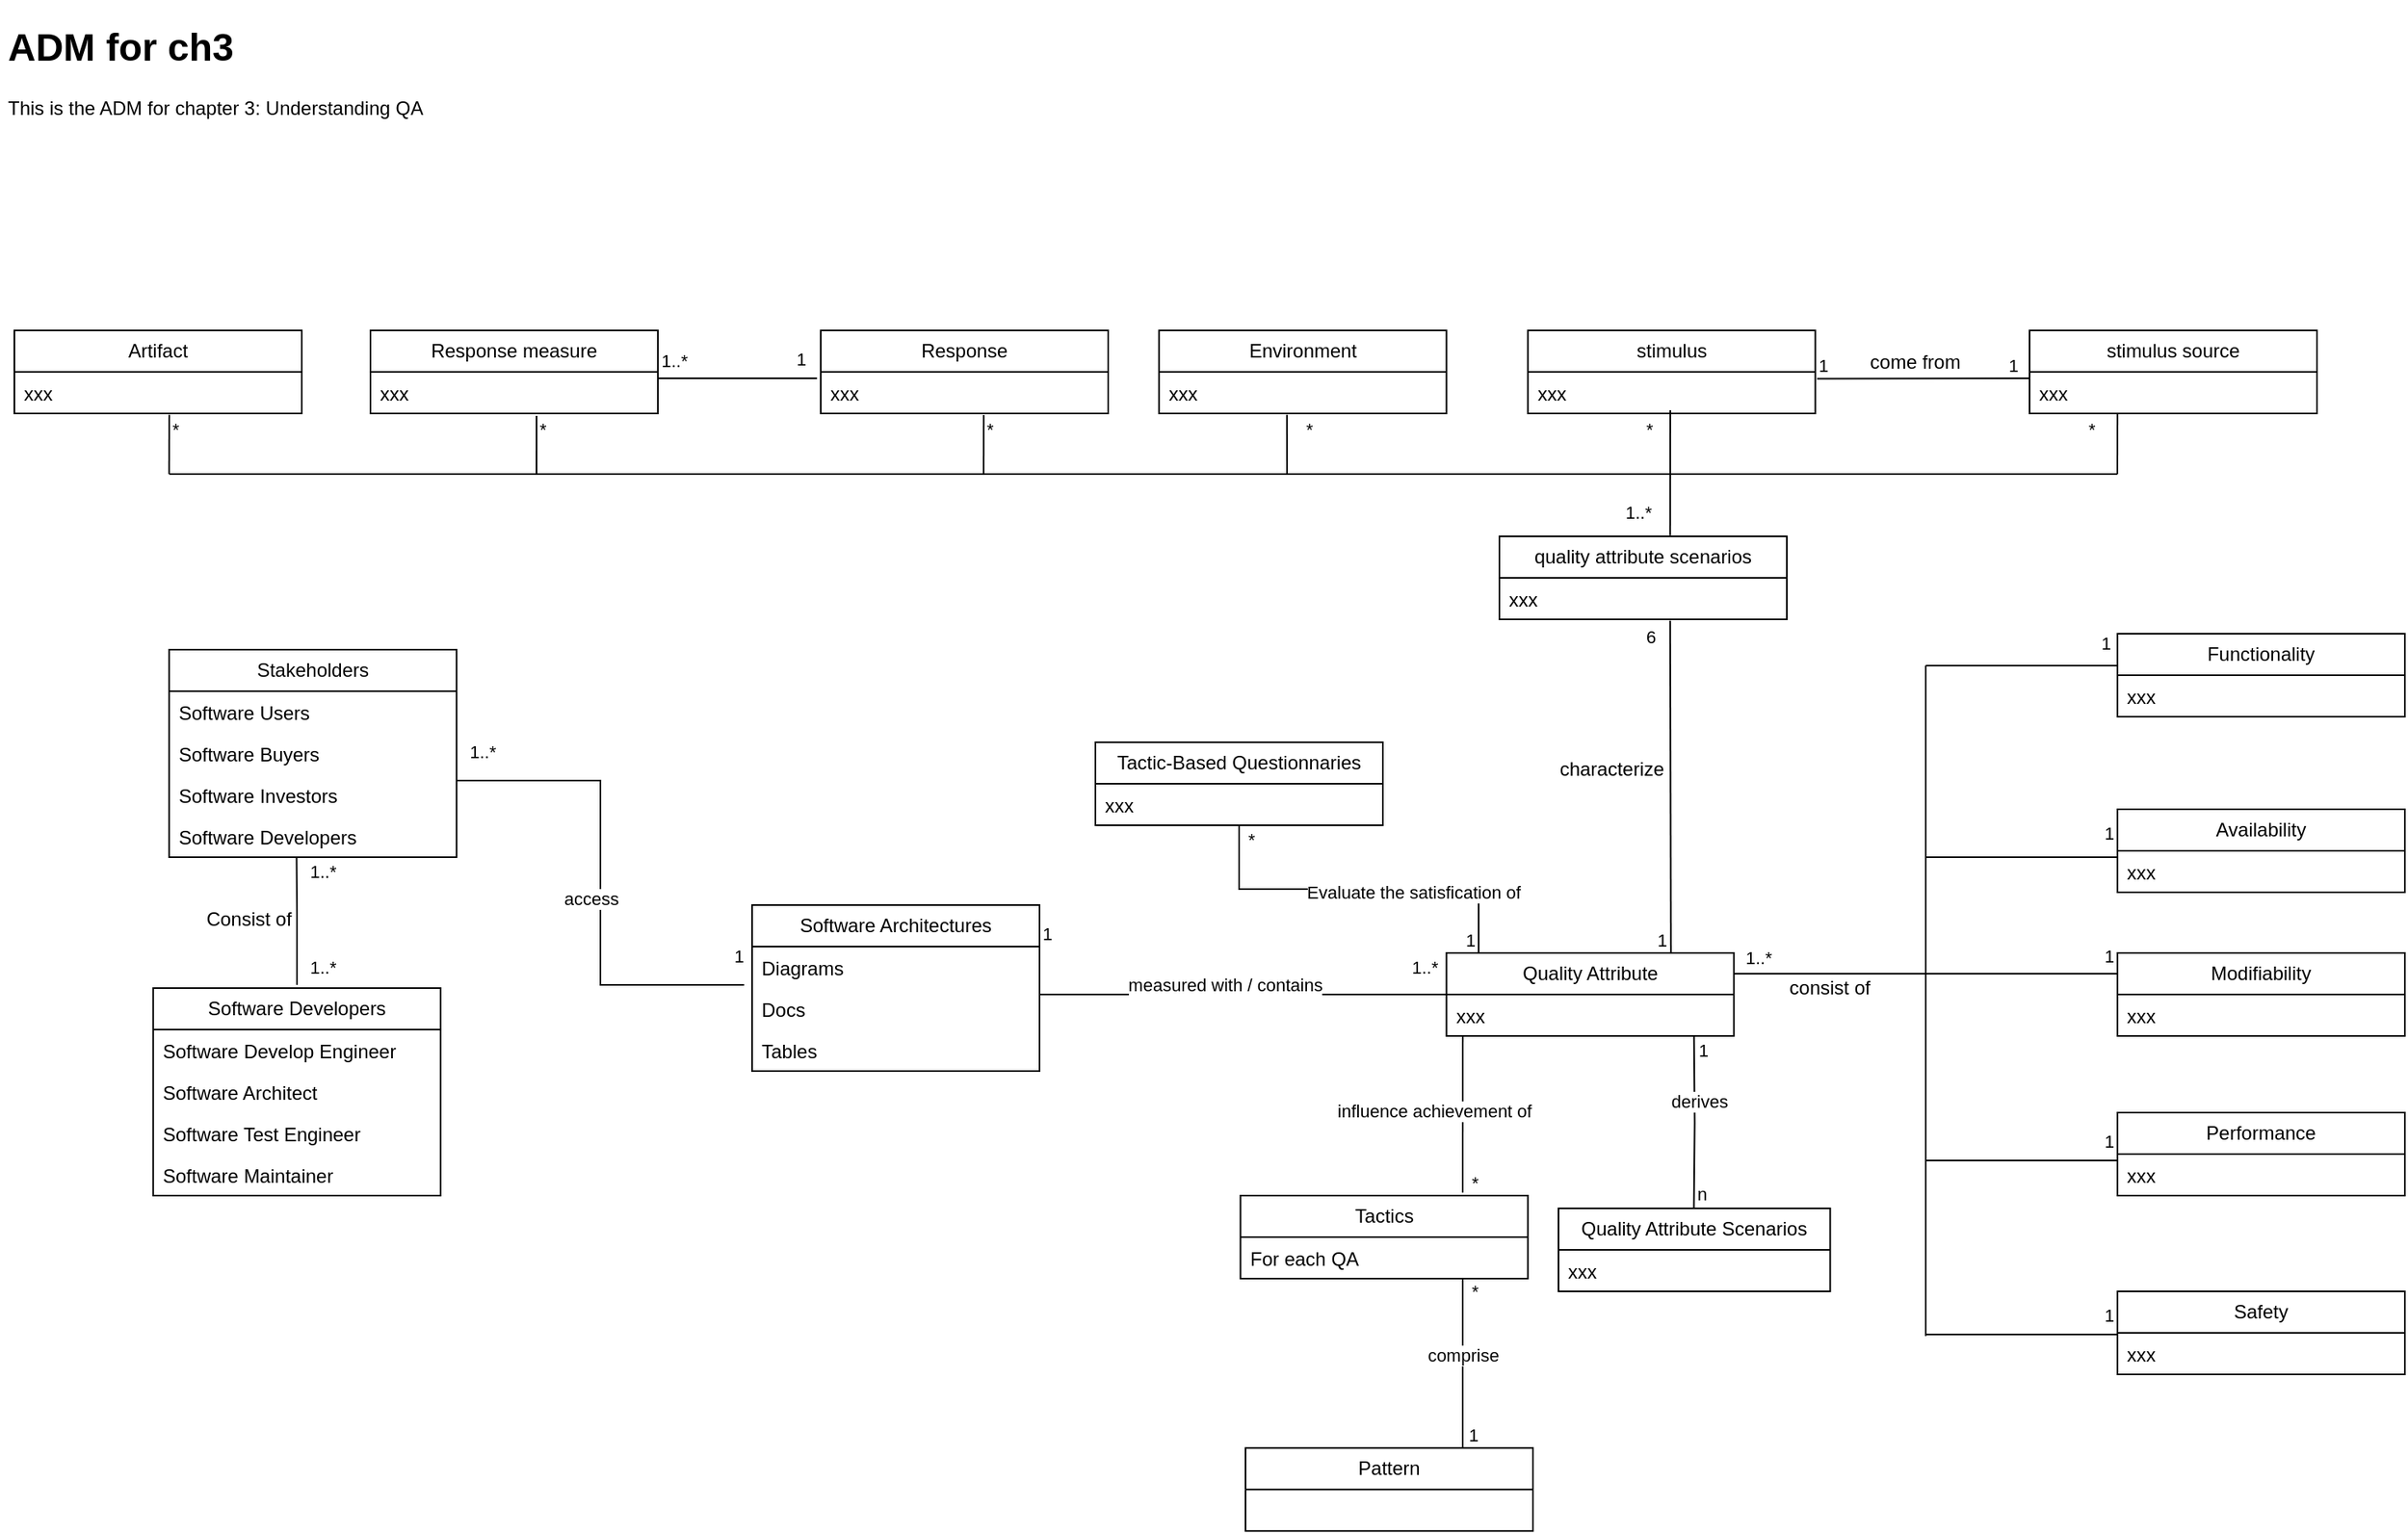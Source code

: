 <mxfile version="22.1.7" type="github">
  <diagram name="Page-1" id="c4acf3e9-155e-7222-9cf6-157b1a14988f">
    <mxGraphModel dx="2191" dy="1177" grid="0" gridSize="10" guides="1" tooltips="1" connect="1" arrows="1" fold="1" page="0" pageScale="1" pageWidth="850" pageHeight="1100" background="none" math="0" shadow="0">
      <root>
        <mxCell id="0" />
        <mxCell id="1" parent="0" />
        <mxCell id="OZuqmoxS4hGVeMsFbTug-1" value="&lt;h1&gt;ADM for ch3&lt;/h1&gt;&lt;p&gt;This is the ADM for chapter 3: Understanding QA&lt;/p&gt;" style="text;html=1;strokeColor=none;fillColor=none;spacing=5;spacingTop=-20;whiteSpace=wrap;overflow=hidden;rounded=0;" parent="1" vertex="1">
          <mxGeometry x="50" y="13" width="300" height="120" as="geometry" />
        </mxCell>
        <mxCell id="OZuqmoxS4hGVeMsFbTug-2" value="Software Architectures" style="swimlane;fontStyle=0;childLayout=stackLayout;horizontal=1;startSize=26;fillColor=none;horizontalStack=0;resizeParent=1;resizeParentMax=0;resizeLast=0;collapsible=1;marginBottom=0;whiteSpace=wrap;html=1;" parent="1" vertex="1">
          <mxGeometry x="521" y="570" width="180" height="104" as="geometry" />
        </mxCell>
        <mxCell id="OZuqmoxS4hGVeMsFbTug-3" value="Diagrams" style="text;strokeColor=none;fillColor=none;align=left;verticalAlign=top;spacingLeft=4;spacingRight=4;overflow=hidden;rotatable=0;points=[[0,0.5],[1,0.5]];portConstraint=eastwest;whiteSpace=wrap;html=1;" parent="OZuqmoxS4hGVeMsFbTug-2" vertex="1">
          <mxGeometry y="26" width="180" height="26" as="geometry" />
        </mxCell>
        <mxCell id="OZuqmoxS4hGVeMsFbTug-4" value="Docs" style="text;strokeColor=none;fillColor=none;align=left;verticalAlign=top;spacingLeft=4;spacingRight=4;overflow=hidden;rotatable=0;points=[[0,0.5],[1,0.5]];portConstraint=eastwest;whiteSpace=wrap;html=1;" parent="OZuqmoxS4hGVeMsFbTug-2" vertex="1">
          <mxGeometry y="52" width="180" height="26" as="geometry" />
        </mxCell>
        <mxCell id="OZuqmoxS4hGVeMsFbTug-5" value="Tables" style="text;strokeColor=none;fillColor=none;align=left;verticalAlign=top;spacingLeft=4;spacingRight=4;overflow=hidden;rotatable=0;points=[[0,0.5],[1,0.5]];portConstraint=eastwest;whiteSpace=wrap;html=1;" parent="OZuqmoxS4hGVeMsFbTug-2" vertex="1">
          <mxGeometry y="78" width="180" height="26" as="geometry" />
        </mxCell>
        <mxCell id="OZuqmoxS4hGVeMsFbTug-6" value="Stakeholders" style="swimlane;fontStyle=0;childLayout=stackLayout;horizontal=1;startSize=26;fillColor=none;horizontalStack=0;resizeParent=1;resizeParentMax=0;resizeLast=0;collapsible=1;marginBottom=0;whiteSpace=wrap;html=1;" parent="1" vertex="1">
          <mxGeometry x="155.91" y="410" width="180" height="130" as="geometry" />
        </mxCell>
        <mxCell id="OZuqmoxS4hGVeMsFbTug-8" value="Software Users" style="text;strokeColor=none;fillColor=none;align=left;verticalAlign=top;spacingLeft=4;spacingRight=4;overflow=hidden;rotatable=0;points=[[0,0.5],[1,0.5]];portConstraint=eastwest;whiteSpace=wrap;html=1;" parent="OZuqmoxS4hGVeMsFbTug-6" vertex="1">
          <mxGeometry y="26" width="180" height="26" as="geometry" />
        </mxCell>
        <mxCell id="OZuqmoxS4hGVeMsFbTug-9" value="Software Buyers" style="text;strokeColor=none;fillColor=none;align=left;verticalAlign=top;spacingLeft=4;spacingRight=4;overflow=hidden;rotatable=0;points=[[0,0.5],[1,0.5]];portConstraint=eastwest;whiteSpace=wrap;html=1;" parent="OZuqmoxS4hGVeMsFbTug-6" vertex="1">
          <mxGeometry y="52" width="180" height="26" as="geometry" />
        </mxCell>
        <mxCell id="OZuqmoxS4hGVeMsFbTug-22" value="Software Investors" style="text;strokeColor=none;fillColor=none;align=left;verticalAlign=top;spacingLeft=4;spacingRight=4;overflow=hidden;rotatable=0;points=[[0,0.5],[1,0.5]];portConstraint=eastwest;whiteSpace=wrap;html=1;" parent="OZuqmoxS4hGVeMsFbTug-6" vertex="1">
          <mxGeometry y="78" width="180" height="26" as="geometry" />
        </mxCell>
        <mxCell id="OZuqmoxS4hGVeMsFbTug-24" value="Software Developers" style="text;strokeColor=none;fillColor=none;align=left;verticalAlign=top;spacingLeft=4;spacingRight=4;overflow=hidden;rotatable=0;points=[[0,0.5],[1,0.5]];portConstraint=eastwest;whiteSpace=wrap;html=1;" parent="OZuqmoxS4hGVeMsFbTug-6" vertex="1">
          <mxGeometry y="104" width="180" height="26" as="geometry" />
        </mxCell>
        <mxCell id="OZuqmoxS4hGVeMsFbTug-10" value="Software Developers" style="swimlane;fontStyle=0;childLayout=stackLayout;horizontal=1;startSize=26;fillColor=none;horizontalStack=0;resizeParent=1;resizeParentMax=0;resizeLast=0;collapsible=1;marginBottom=0;whiteSpace=wrap;html=1;" parent="1" vertex="1">
          <mxGeometry x="145.91" y="622" width="180" height="130" as="geometry" />
        </mxCell>
        <mxCell id="OZuqmoxS4hGVeMsFbTug-11" value="Software Develop Engineer" style="text;strokeColor=none;fillColor=none;align=left;verticalAlign=top;spacingLeft=4;spacingRight=4;overflow=hidden;rotatable=0;points=[[0,0.5],[1,0.5]];portConstraint=eastwest;whiteSpace=wrap;html=1;" parent="OZuqmoxS4hGVeMsFbTug-10" vertex="1">
          <mxGeometry y="26" width="180" height="26" as="geometry" />
        </mxCell>
        <mxCell id="OZuqmoxS4hGVeMsFbTug-12" value="Software Architect" style="text;strokeColor=none;fillColor=none;align=left;verticalAlign=top;spacingLeft=4;spacingRight=4;overflow=hidden;rotatable=0;points=[[0,0.5],[1,0.5]];portConstraint=eastwest;whiteSpace=wrap;html=1;" parent="OZuqmoxS4hGVeMsFbTug-10" vertex="1">
          <mxGeometry y="52" width="180" height="26" as="geometry" />
        </mxCell>
        <mxCell id="OZuqmoxS4hGVeMsFbTug-13" value="Software Test Engineer" style="text;strokeColor=none;fillColor=none;align=left;verticalAlign=top;spacingLeft=4;spacingRight=4;overflow=hidden;rotatable=0;points=[[0,0.5],[1,0.5]];portConstraint=eastwest;whiteSpace=wrap;html=1;" parent="OZuqmoxS4hGVeMsFbTug-10" vertex="1">
          <mxGeometry y="78" width="180" height="26" as="geometry" />
        </mxCell>
        <mxCell id="OZuqmoxS4hGVeMsFbTug-23" value="Software Maintainer" style="text;strokeColor=none;fillColor=none;align=left;verticalAlign=top;spacingLeft=4;spacingRight=4;overflow=hidden;rotatable=0;points=[[0,0.5],[1,0.5]];portConstraint=eastwest;whiteSpace=wrap;html=1;" parent="OZuqmoxS4hGVeMsFbTug-10" vertex="1">
          <mxGeometry y="104" width="180" height="26" as="geometry" />
        </mxCell>
        <mxCell id="OZuqmoxS4hGVeMsFbTug-30" value="" style="endArrow=none;html=1;edgeStyle=elbowEdgeStyle;rounded=0;exitX=1;exitY=0.5;exitDx=0;exitDy=0;" parent="1" edge="1">
          <mxGeometry relative="1" as="geometry">
            <mxPoint x="336.0" y="492" as="sourcePoint" />
            <mxPoint x="516" y="620" as="targetPoint" />
          </mxGeometry>
        </mxCell>
        <mxCell id="OZuqmoxS4hGVeMsFbTug-32" value="1" style="edgeLabel;resizable=0;html=1;align=right;verticalAlign=bottom;" parent="OZuqmoxS4hGVeMsFbTug-30" connectable="0" vertex="1">
          <mxGeometry x="1" relative="1" as="geometry">
            <mxPoint y="-10" as="offset" />
          </mxGeometry>
        </mxCell>
        <mxCell id="OZuqmoxS4hGVeMsFbTug-33" value="access" style="edgeLabel;html=1;align=center;verticalAlign=middle;resizable=0;points=[];" parent="OZuqmoxS4hGVeMsFbTug-30" vertex="1" connectable="0">
          <mxGeometry x="0.063" relative="1" as="geometry">
            <mxPoint x="-6" as="offset" />
          </mxGeometry>
        </mxCell>
        <mxCell id="OZuqmoxS4hGVeMsFbTug-35" value="Quality Attribute" style="swimlane;fontStyle=0;childLayout=stackLayout;horizontal=1;startSize=26;fillColor=none;horizontalStack=0;resizeParent=1;resizeParentMax=0;resizeLast=0;collapsible=1;marginBottom=0;whiteSpace=wrap;html=1;" parent="1" vertex="1">
          <mxGeometry x="955.83" y="600" width="180" height="52" as="geometry" />
        </mxCell>
        <mxCell id="OZuqmoxS4hGVeMsFbTug-38" value="xxx" style="text;strokeColor=none;fillColor=none;align=left;verticalAlign=top;spacingLeft=4;spacingRight=4;overflow=hidden;rotatable=0;points=[[0,0.5],[1,0.5]];portConstraint=eastwest;whiteSpace=wrap;html=1;" parent="OZuqmoxS4hGVeMsFbTug-35" vertex="1">
          <mxGeometry y="26" width="180" height="26" as="geometry" />
        </mxCell>
        <mxCell id="OZuqmoxS4hGVeMsFbTug-39" value="Functionality" style="swimlane;fontStyle=0;childLayout=stackLayout;horizontal=1;startSize=26;fillColor=none;horizontalStack=0;resizeParent=1;resizeParentMax=0;resizeLast=0;collapsible=1;marginBottom=0;whiteSpace=wrap;html=1;" parent="1" vertex="1">
          <mxGeometry x="1376.06" y="400" width="180" height="52" as="geometry" />
        </mxCell>
        <mxCell id="OZuqmoxS4hGVeMsFbTug-42" value="xxx" style="text;strokeColor=none;fillColor=none;align=left;verticalAlign=top;spacingLeft=4;spacingRight=4;overflow=hidden;rotatable=0;points=[[0,0.5],[1,0.5]];portConstraint=eastwest;whiteSpace=wrap;html=1;" parent="OZuqmoxS4hGVeMsFbTug-39" vertex="1">
          <mxGeometry y="26" width="180" height="26" as="geometry" />
        </mxCell>
        <mxCell id="OZuqmoxS4hGVeMsFbTug-43" value="" style="endArrow=none;html=1;edgeStyle=orthogonalEdgeStyle;rounded=0;exitX=1;exitY=0.25;exitDx=0;exitDy=0;entryX=0;entryY=0.5;entryDx=0;entryDy=0;" parent="1" source="OZuqmoxS4hGVeMsFbTug-2" target="OZuqmoxS4hGVeMsFbTug-35" edge="1">
          <mxGeometry relative="1" as="geometry">
            <mxPoint x="855.83" y="850" as="sourcePoint" />
            <mxPoint x="1015.83" y="850" as="targetPoint" />
            <Array as="points">
              <mxPoint x="701" y="626" />
            </Array>
          </mxGeometry>
        </mxCell>
        <mxCell id="OZuqmoxS4hGVeMsFbTug-44" value="1" style="edgeLabel;resizable=0;html=1;align=left;verticalAlign=bottom;" parent="OZuqmoxS4hGVeMsFbTug-43" connectable="0" vertex="1">
          <mxGeometry x="-1" relative="1" as="geometry" />
        </mxCell>
        <mxCell id="OZuqmoxS4hGVeMsFbTug-46" value="measured with / contains" style="edgeLabel;html=1;align=center;verticalAlign=middle;resizable=0;points=[];" parent="OZuqmoxS4hGVeMsFbTug-43" vertex="1" connectable="0">
          <mxGeometry x="-0.035" y="-2" relative="1" as="geometry">
            <mxPoint x="8" y="-8" as="offset" />
          </mxGeometry>
        </mxCell>
        <mxCell id="OZuqmoxS4hGVeMsFbTug-51" value="Tactic-Based Questionnaries" style="swimlane;fontStyle=0;childLayout=stackLayout;horizontal=1;startSize=26;fillColor=none;horizontalStack=0;resizeParent=1;resizeParentMax=0;resizeLast=0;collapsible=1;marginBottom=0;whiteSpace=wrap;html=1;" parent="1" vertex="1">
          <mxGeometry x="736.0" y="468" width="180" height="52" as="geometry" />
        </mxCell>
        <mxCell id="OZuqmoxS4hGVeMsFbTug-52" value="xxx" style="text;strokeColor=none;fillColor=none;align=left;verticalAlign=top;spacingLeft=4;spacingRight=4;overflow=hidden;rotatable=0;points=[[0,0.5],[1,0.5]];portConstraint=eastwest;whiteSpace=wrap;html=1;" parent="OZuqmoxS4hGVeMsFbTug-51" vertex="1">
          <mxGeometry y="26" width="180" height="26" as="geometry" />
        </mxCell>
        <mxCell id="OZuqmoxS4hGVeMsFbTug-60" value="Quality Attribute Scenarios" style="swimlane;fontStyle=0;childLayout=stackLayout;horizontal=1;startSize=26;fillColor=none;horizontalStack=0;resizeParent=1;resizeParentMax=0;resizeLast=0;collapsible=1;marginBottom=0;whiteSpace=wrap;html=1;" parent="1" vertex="1">
          <mxGeometry x="1026" y="760" width="170.17" height="52" as="geometry" />
        </mxCell>
        <mxCell id="OZuqmoxS4hGVeMsFbTug-61" value="xxx" style="text;strokeColor=none;fillColor=none;align=left;verticalAlign=top;spacingLeft=4;spacingRight=4;overflow=hidden;rotatable=0;points=[[0,0.5],[1,0.5]];portConstraint=eastwest;whiteSpace=wrap;html=1;" parent="OZuqmoxS4hGVeMsFbTug-60" vertex="1">
          <mxGeometry y="26" width="170.17" height="26" as="geometry" />
        </mxCell>
        <mxCell id="OZuqmoxS4hGVeMsFbTug-62" value="Availability" style="swimlane;fontStyle=0;childLayout=stackLayout;horizontal=1;startSize=26;fillColor=none;horizontalStack=0;resizeParent=1;resizeParentMax=0;resizeLast=0;collapsible=1;marginBottom=0;whiteSpace=wrap;html=1;" parent="1" vertex="1">
          <mxGeometry x="1376.06" y="510" width="180" height="52" as="geometry" />
        </mxCell>
        <mxCell id="OZuqmoxS4hGVeMsFbTug-63" value="xxx" style="text;strokeColor=none;fillColor=none;align=left;verticalAlign=top;spacingLeft=4;spacingRight=4;overflow=hidden;rotatable=0;points=[[0,0.5],[1,0.5]];portConstraint=eastwest;whiteSpace=wrap;html=1;" parent="OZuqmoxS4hGVeMsFbTug-62" vertex="1">
          <mxGeometry y="26" width="180" height="26" as="geometry" />
        </mxCell>
        <mxCell id="OZuqmoxS4hGVeMsFbTug-64" value="Modifiability" style="swimlane;fontStyle=0;childLayout=stackLayout;horizontal=1;startSize=26;fillColor=none;horizontalStack=0;resizeParent=1;resizeParentMax=0;resizeLast=0;collapsible=1;marginBottom=0;whiteSpace=wrap;html=1;" parent="1" vertex="1">
          <mxGeometry x="1376.06" y="600" width="180" height="52" as="geometry" />
        </mxCell>
        <mxCell id="OZuqmoxS4hGVeMsFbTug-65" value="xxx" style="text;strokeColor=none;fillColor=none;align=left;verticalAlign=top;spacingLeft=4;spacingRight=4;overflow=hidden;rotatable=0;points=[[0,0.5],[1,0.5]];portConstraint=eastwest;whiteSpace=wrap;html=1;" parent="OZuqmoxS4hGVeMsFbTug-64" vertex="1">
          <mxGeometry y="26" width="180" height="26" as="geometry" />
        </mxCell>
        <mxCell id="OZuqmoxS4hGVeMsFbTug-66" value="Performance" style="swimlane;fontStyle=0;childLayout=stackLayout;horizontal=1;startSize=26;fillColor=none;horizontalStack=0;resizeParent=1;resizeParentMax=0;resizeLast=0;collapsible=1;marginBottom=0;whiteSpace=wrap;html=1;" parent="1" vertex="1">
          <mxGeometry x="1376.06" y="700" width="180" height="52" as="geometry" />
        </mxCell>
        <mxCell id="OZuqmoxS4hGVeMsFbTug-67" value="xxx" style="text;strokeColor=none;fillColor=none;align=left;verticalAlign=top;spacingLeft=4;spacingRight=4;overflow=hidden;rotatable=0;points=[[0,0.5],[1,0.5]];portConstraint=eastwest;whiteSpace=wrap;html=1;" parent="OZuqmoxS4hGVeMsFbTug-66" vertex="1">
          <mxGeometry y="26" width="180" height="26" as="geometry" />
        </mxCell>
        <mxCell id="OZuqmoxS4hGVeMsFbTug-68" value="Safety" style="swimlane;fontStyle=0;childLayout=stackLayout;horizontal=1;startSize=26;fillColor=none;horizontalStack=0;resizeParent=1;resizeParentMax=0;resizeLast=0;collapsible=1;marginBottom=0;whiteSpace=wrap;html=1;" parent="1" vertex="1">
          <mxGeometry x="1376.06" y="812" width="180" height="52" as="geometry" />
        </mxCell>
        <mxCell id="OZuqmoxS4hGVeMsFbTug-69" value="xxx" style="text;strokeColor=none;fillColor=none;align=left;verticalAlign=top;spacingLeft=4;spacingRight=4;overflow=hidden;rotatable=0;points=[[0,0.5],[1,0.5]];portConstraint=eastwest;whiteSpace=wrap;html=1;" parent="OZuqmoxS4hGVeMsFbTug-68" vertex="1">
          <mxGeometry y="26" width="180" height="26" as="geometry" />
        </mxCell>
        <mxCell id="OZuqmoxS4hGVeMsFbTug-73" value="" style="endArrow=none;html=1;edgeStyle=orthogonalEdgeStyle;rounded=0;exitX=1;exitY=0.25;exitDx=0;exitDy=0;entryX=0;entryY=0.25;entryDx=0;entryDy=0;" parent="1" source="OZuqmoxS4hGVeMsFbTug-35" target="OZuqmoxS4hGVeMsFbTug-64" edge="1">
          <mxGeometry relative="1" as="geometry">
            <mxPoint x="1085.91" y="760" as="sourcePoint" />
            <mxPoint x="1245.91" y="760" as="targetPoint" />
          </mxGeometry>
        </mxCell>
        <mxCell id="OZuqmoxS4hGVeMsFbTug-84" value="" style="endArrow=none;html=1;edgeStyle=orthogonalEdgeStyle;rounded=0;exitX=0.935;exitY=0.004;exitDx=0;exitDy=0;exitPerimeter=0;entryX=0.051;entryY=1.018;entryDx=0;entryDy=0;entryPerimeter=0;" parent="1" edge="1">
          <mxGeometry relative="1" as="geometry">
            <mxPoint x="1110.789" y="759.738" as="sourcePoint" />
            <mxPoint x="1110.86" y="651.998" as="targetPoint" />
          </mxGeometry>
        </mxCell>
        <mxCell id="OZuqmoxS4hGVeMsFbTug-85" value="n" style="edgeLabel;resizable=0;html=1;align=left;verticalAlign=bottom;" parent="OZuqmoxS4hGVeMsFbTug-84" connectable="0" vertex="1">
          <mxGeometry x="-1" relative="1" as="geometry" />
        </mxCell>
        <mxCell id="OZuqmoxS4hGVeMsFbTug-86" value="1" style="edgeLabel;resizable=0;html=1;align=right;verticalAlign=bottom;" parent="OZuqmoxS4hGVeMsFbTug-84" connectable="0" vertex="1">
          <mxGeometry x="1" relative="1" as="geometry">
            <mxPoint x="10" y="18" as="offset" />
          </mxGeometry>
        </mxCell>
        <mxCell id="OZuqmoxS4hGVeMsFbTug-87" value="derives" style="edgeLabel;html=1;align=center;verticalAlign=middle;resizable=0;points=[];" parent="OZuqmoxS4hGVeMsFbTug-84" vertex="1" connectable="0">
          <mxGeometry x="0.246" y="-2" relative="1" as="geometry">
            <mxPoint as="offset" />
          </mxGeometry>
        </mxCell>
        <mxCell id="OZuqmoxS4hGVeMsFbTug-98" value="" style="endArrow=none;html=1;edgeStyle=orthogonalEdgeStyle;rounded=0;exitX=0.5;exitY=0;exitDx=0;exitDy=0;" parent="1" source="OZuqmoxS4hGVeMsFbTug-35" target="OZuqmoxS4hGVeMsFbTug-51" edge="1">
          <mxGeometry relative="1" as="geometry">
            <mxPoint x="1035.91" y="510" as="sourcePoint" />
            <mxPoint x="1195.91" y="510" as="targetPoint" />
            <Array as="points">
              <mxPoint x="976" y="600" />
              <mxPoint x="976" y="560" />
              <mxPoint x="826" y="560" />
            </Array>
          </mxGeometry>
        </mxCell>
        <mxCell id="OZuqmoxS4hGVeMsFbTug-100" value="*" style="edgeLabel;resizable=0;html=1;align=right;verticalAlign=bottom;" parent="OZuqmoxS4hGVeMsFbTug-98" connectable="0" vertex="1">
          <mxGeometry x="1" relative="1" as="geometry">
            <mxPoint x="10" y="18" as="offset" />
          </mxGeometry>
        </mxCell>
        <mxCell id="OZuqmoxS4hGVeMsFbTug-102" value="Evaluate the satisfication of" style="edgeLabel;html=1;align=center;verticalAlign=middle;resizable=0;points=[];" parent="OZuqmoxS4hGVeMsFbTug-98" vertex="1" connectable="0">
          <mxGeometry x="0.012" y="2" relative="1" as="geometry">
            <mxPoint as="offset" />
          </mxGeometry>
        </mxCell>
        <mxCell id="8MShZsRh3t5sfeYyWxXt-3" value="Tactics" style="swimlane;fontStyle=0;childLayout=stackLayout;horizontal=1;startSize=26;fillColor=none;horizontalStack=0;resizeParent=1;resizeParentMax=0;resizeLast=0;collapsible=1;marginBottom=0;whiteSpace=wrap;html=1;" parent="1" vertex="1">
          <mxGeometry x="826.83" y="752" width="180" height="52" as="geometry" />
        </mxCell>
        <mxCell id="8MShZsRh3t5sfeYyWxXt-4" value="For each QA" style="text;strokeColor=none;fillColor=none;align=left;verticalAlign=top;spacingLeft=4;spacingRight=4;overflow=hidden;rotatable=0;points=[[0,0.5],[1,0.5]];portConstraint=eastwest;whiteSpace=wrap;html=1;" parent="8MShZsRh3t5sfeYyWxXt-3" vertex="1">
          <mxGeometry y="26" width="180" height="26" as="geometry" />
        </mxCell>
        <mxCell id="8MShZsRh3t5sfeYyWxXt-5" value="" style="endArrow=none;html=1;rounded=0;entryX=0.779;entryY=0.997;entryDx=0;entryDy=0;entryPerimeter=0;" parent="1" edge="1">
          <mxGeometry width="50" height="50" relative="1" as="geometry">
            <mxPoint x="966" y="750.08" as="sourcePoint" />
            <mxPoint x="966.05" y="652.002" as="targetPoint" />
          </mxGeometry>
        </mxCell>
        <mxCell id="8MShZsRh3t5sfeYyWxXt-8" value="influence achievement of" style="edgeLabel;html=1;align=center;verticalAlign=middle;resizable=0;points=[];" parent="8MShZsRh3t5sfeYyWxXt-5" vertex="1" connectable="0">
          <mxGeometry x="-0.099" y="4" relative="1" as="geometry">
            <mxPoint x="-14" y="-7" as="offset" />
          </mxGeometry>
        </mxCell>
        <mxCell id="6d4phJZY7L-TFmbPDHG6-3" value="1..*" style="edgeLabel;html=1;align=center;verticalAlign=middle;resizable=0;points=[];" vertex="1" connectable="0" parent="1">
          <mxGeometry x="935.997" y="610.0" as="geometry">
            <mxPoint x="6" y="-1" as="offset" />
          </mxGeometry>
        </mxCell>
        <mxCell id="6d4phJZY7L-TFmbPDHG6-5" value="1..*" style="edgeLabel;html=1;align=center;verticalAlign=middle;resizable=0;points=[];" vertex="1" connectable="0" parent="1">
          <mxGeometry x="345.997" y="475.0" as="geometry">
            <mxPoint x="6" y="-1" as="offset" />
          </mxGeometry>
        </mxCell>
        <mxCell id="6d4phJZY7L-TFmbPDHG6-6" value="1" style="edgeLabel;resizable=0;html=1;align=left;verticalAlign=bottom;" connectable="0" vertex="1" parent="1">
          <mxGeometry x="966.0" y="600" as="geometry" />
        </mxCell>
        <mxCell id="6d4phJZY7L-TFmbPDHG6-7" value="1..*" style="edgeLabel;html=1;align=center;verticalAlign=middle;resizable=0;points=[];" vertex="1" connectable="0" parent="1">
          <mxGeometry x="1144.997" y="604.0" as="geometry">
            <mxPoint x="6" y="-1" as="offset" />
          </mxGeometry>
        </mxCell>
        <mxCell id="6d4phJZY7L-TFmbPDHG6-8" value="Pattern" style="swimlane;fontStyle=0;childLayout=stackLayout;horizontal=1;startSize=26;fillColor=none;horizontalStack=0;resizeParent=1;resizeParentMax=0;resizeLast=0;collapsible=1;marginBottom=0;whiteSpace=wrap;html=1;" vertex="1" parent="1">
          <mxGeometry x="830.0" y="910.08" width="180" height="52" as="geometry" />
        </mxCell>
        <mxCell id="6d4phJZY7L-TFmbPDHG6-12" value="" style="endArrow=none;html=1;rounded=0;entryX=0.779;entryY=0.997;entryDx=0;entryDy=0;entryPerimeter=0;" edge="1" parent="1">
          <mxGeometry width="50" height="50" relative="1" as="geometry">
            <mxPoint x="966" y="910" as="sourcePoint" />
            <mxPoint x="966" y="804.08" as="targetPoint" />
          </mxGeometry>
        </mxCell>
        <mxCell id="6d4phJZY7L-TFmbPDHG6-13" value="comprise" style="edgeLabel;html=1;align=center;verticalAlign=middle;resizable=0;points=[];" vertex="1" connectable="0" parent="6d4phJZY7L-TFmbPDHG6-12">
          <mxGeometry x="-0.099" y="4" relative="1" as="geometry">
            <mxPoint x="4" y="-11" as="offset" />
          </mxGeometry>
        </mxCell>
        <mxCell id="6d4phJZY7L-TFmbPDHG6-15" value="" style="endArrow=none;html=1;edgeStyle=orthogonalEdgeStyle;rounded=0;" edge="1" parent="1">
          <mxGeometry relative="1" as="geometry">
            <mxPoint x="236" y="620" as="sourcePoint" />
            <mxPoint x="235.74" y="540" as="targetPoint" />
            <Array as="points">
              <mxPoint x="235.74" y="575.99" />
              <mxPoint x="235.74" y="511.99" />
            </Array>
          </mxGeometry>
        </mxCell>
        <mxCell id="6d4phJZY7L-TFmbPDHG6-23" value="1..*" style="edgeLabel;html=1;align=center;verticalAlign=middle;resizable=0;points=[];" vertex="1" connectable="0" parent="1">
          <mxGeometry x="245.907" y="550.0" as="geometry">
            <mxPoint x="6" y="-1" as="offset" />
          </mxGeometry>
        </mxCell>
        <mxCell id="6d4phJZY7L-TFmbPDHG6-26" value="1..*" style="edgeLabel;html=1;align=center;verticalAlign=middle;resizable=0;points=[];" vertex="1" connectable="0" parent="1">
          <mxGeometry x="245.907" y="610.0" as="geometry">
            <mxPoint x="6" y="-1" as="offset" />
          </mxGeometry>
        </mxCell>
        <mxCell id="6d4phJZY7L-TFmbPDHG6-27" value="Consist of" style="text;html=1;strokeColor=none;fillColor=none;align=center;verticalAlign=middle;whiteSpace=wrap;rounded=0;" vertex="1" parent="1">
          <mxGeometry x="176" y="570" width="60" height="18" as="geometry" />
        </mxCell>
        <mxCell id="6d4phJZY7L-TFmbPDHG6-28" value="*" style="edgeLabel;resizable=0;html=1;align=right;verticalAlign=bottom;" connectable="0" vertex="1" parent="1">
          <mxGeometry x="976.0" y="820.079" as="geometry" />
        </mxCell>
        <mxCell id="6d4phJZY7L-TFmbPDHG6-29" value="1" style="edgeLabel;resizable=0;html=1;align=left;verticalAlign=bottom;" connectable="0" vertex="1" parent="1">
          <mxGeometry x="1364.0" y="414" as="geometry" />
        </mxCell>
        <mxCell id="6d4phJZY7L-TFmbPDHG6-30" value="1" style="edgeLabel;resizable=0;html=1;align=left;verticalAlign=bottom;" connectable="0" vertex="1" parent="1">
          <mxGeometry x="1366.0" y="533" as="geometry" />
        </mxCell>
        <mxCell id="6d4phJZY7L-TFmbPDHG6-31" value="1" style="edgeLabel;resizable=0;html=1;align=left;verticalAlign=bottom;" connectable="0" vertex="1" parent="1">
          <mxGeometry x="1366.0" y="610" as="geometry" />
        </mxCell>
        <mxCell id="6d4phJZY7L-TFmbPDHG6-32" value="" style="endArrow=none;html=1;rounded=0;" edge="1" parent="1">
          <mxGeometry width="50" height="50" relative="1" as="geometry">
            <mxPoint x="1256.06" y="730" as="sourcePoint" />
            <mxPoint x="1376.06" y="730" as="targetPoint" />
          </mxGeometry>
        </mxCell>
        <mxCell id="6d4phJZY7L-TFmbPDHG6-34" value="1" style="edgeLabel;resizable=0;html=1;align=left;verticalAlign=bottom;" connectable="0" vertex="1" parent="1">
          <mxGeometry x="1366.0" y="726" as="geometry" />
        </mxCell>
        <mxCell id="6d4phJZY7L-TFmbPDHG6-35" value="1" style="edgeLabel;resizable=0;html=1;align=left;verticalAlign=bottom;" connectable="0" vertex="1" parent="1">
          <mxGeometry x="1366.0" y="835" as="geometry" />
        </mxCell>
        <mxCell id="6d4phJZY7L-TFmbPDHG6-36" value="consist of" style="text;html=1;strokeColor=none;fillColor=none;align=center;verticalAlign=middle;whiteSpace=wrap;rounded=0;" vertex="1" parent="1">
          <mxGeometry x="1165.66" y="617" width="60.17" height="10" as="geometry" />
        </mxCell>
        <mxCell id="6d4phJZY7L-TFmbPDHG6-37" value="" style="endArrow=none;html=1;rounded=0;" edge="1" parent="1">
          <mxGeometry width="50" height="50" relative="1" as="geometry">
            <mxPoint x="1256" y="840" as="sourcePoint" />
            <mxPoint x="1256" y="420" as="targetPoint" />
          </mxGeometry>
        </mxCell>
        <mxCell id="6d4phJZY7L-TFmbPDHG6-38" value="*" style="edgeLabel;resizable=0;html=1;align=right;verticalAlign=bottom;" connectable="0" vertex="1" parent="1">
          <mxGeometry x="976.0" y="752.079" as="geometry" />
        </mxCell>
        <mxCell id="6d4phJZY7L-TFmbPDHG6-40" value="1" style="edgeLabel;resizable=0;html=1;align=right;verticalAlign=bottom;" connectable="0" vertex="1" parent="1">
          <mxGeometry x="976.0" y="910.078" as="geometry" />
        </mxCell>
        <mxCell id="6d4phJZY7L-TFmbPDHG6-41" value="" style="endArrow=none;html=1;rounded=0;exitX=0.781;exitY=0.008;exitDx=0;exitDy=0;exitPerimeter=0;entryX=0.594;entryY=1.035;entryDx=0;entryDy=0;entryPerimeter=0;" edge="1" parent="1" target="6d4phJZY7L-TFmbPDHG6-43">
          <mxGeometry width="50" height="50" relative="1" as="geometry">
            <mxPoint x="1096.41" y="599.996" as="sourcePoint" />
            <mxPoint x="1096" y="400" as="targetPoint" />
          </mxGeometry>
        </mxCell>
        <mxCell id="6d4phJZY7L-TFmbPDHG6-42" value="quality attribute scenarios" style="swimlane;fontStyle=0;childLayout=stackLayout;horizontal=1;startSize=26;fillColor=none;horizontalStack=0;resizeParent=1;resizeParentMax=0;resizeLast=0;collapsible=1;marginBottom=0;whiteSpace=wrap;html=1;" vertex="1" parent="1">
          <mxGeometry x="989.0" y="339" width="180" height="52" as="geometry" />
        </mxCell>
        <mxCell id="6d4phJZY7L-TFmbPDHG6-43" value="xxx" style="text;strokeColor=none;fillColor=none;align=left;verticalAlign=top;spacingLeft=4;spacingRight=4;overflow=hidden;rotatable=0;points=[[0,0.5],[1,0.5]];portConstraint=eastwest;whiteSpace=wrap;html=1;" vertex="1" parent="6d4phJZY7L-TFmbPDHG6-42">
          <mxGeometry y="26" width="180" height="26" as="geometry" />
        </mxCell>
        <mxCell id="6d4phJZY7L-TFmbPDHG6-45" value="characterize" style="text;html=1;strokeColor=none;fillColor=none;align=center;verticalAlign=middle;whiteSpace=wrap;rounded=0;" vertex="1" parent="1">
          <mxGeometry x="1026" y="475" width="67" height="20" as="geometry" />
        </mxCell>
        <mxCell id="6d4phJZY7L-TFmbPDHG6-47" value="1" style="edgeLabel;resizable=0;html=1;align=left;verticalAlign=bottom;" connectable="0" vertex="1" parent="1">
          <mxGeometry x="1086" y="600" as="geometry" />
        </mxCell>
        <mxCell id="6d4phJZY7L-TFmbPDHG6-48" value="6" style="edgeLabel;resizable=0;html=1;align=left;verticalAlign=bottom;" connectable="0" vertex="1" parent="1">
          <mxGeometry x="1079" y="410" as="geometry" />
        </mxCell>
        <mxCell id="6d4phJZY7L-TFmbPDHG6-49" value="" style="endArrow=none;html=1;rounded=0;exitX=0.594;exitY=-0.013;exitDx=0;exitDy=0;exitPerimeter=0;" edge="1" parent="1" source="6d4phJZY7L-TFmbPDHG6-42">
          <mxGeometry width="50" height="50" relative="1" as="geometry">
            <mxPoint x="1076" y="310" as="sourcePoint" />
            <mxPoint x="1096" y="260" as="targetPoint" />
          </mxGeometry>
        </mxCell>
        <mxCell id="6d4phJZY7L-TFmbPDHG6-52" value="stimulus" style="swimlane;fontStyle=0;childLayout=stackLayout;horizontal=1;startSize=26;fillColor=none;horizontalStack=0;resizeParent=1;resizeParentMax=0;resizeLast=0;collapsible=1;marginBottom=0;whiteSpace=wrap;html=1;" vertex="1" parent="1">
          <mxGeometry x="1006.83" y="210" width="180" height="52" as="geometry" />
        </mxCell>
        <mxCell id="6d4phJZY7L-TFmbPDHG6-53" value="xxx" style="text;strokeColor=none;fillColor=none;align=left;verticalAlign=top;spacingLeft=4;spacingRight=4;overflow=hidden;rotatable=0;points=[[0,0.5],[1,0.5]];portConstraint=eastwest;whiteSpace=wrap;html=1;" vertex="1" parent="6d4phJZY7L-TFmbPDHG6-52">
          <mxGeometry y="26" width="180" height="26" as="geometry" />
        </mxCell>
        <mxCell id="6d4phJZY7L-TFmbPDHG6-54" value="" style="endArrow=none;html=1;rounded=0;" edge="1" parent="1">
          <mxGeometry width="50" height="50" relative="1" as="geometry">
            <mxPoint x="1256" y="420" as="sourcePoint" />
            <mxPoint x="1376" y="420" as="targetPoint" />
          </mxGeometry>
        </mxCell>
        <mxCell id="6d4phJZY7L-TFmbPDHG6-55" value="" style="endArrow=none;html=1;rounded=0;" edge="1" parent="1">
          <mxGeometry width="50" height="50" relative="1" as="geometry">
            <mxPoint x="1256" y="540" as="sourcePoint" />
            <mxPoint x="1376" y="540" as="targetPoint" />
          </mxGeometry>
        </mxCell>
        <mxCell id="6d4phJZY7L-TFmbPDHG6-56" value="" style="endArrow=none;html=1;rounded=0;" edge="1" parent="1">
          <mxGeometry width="50" height="50" relative="1" as="geometry">
            <mxPoint x="1256.06" y="839" as="sourcePoint" />
            <mxPoint x="1376.06" y="839" as="targetPoint" />
          </mxGeometry>
        </mxCell>
        <mxCell id="6d4phJZY7L-TFmbPDHG6-57" value="" style="endArrow=none;html=1;rounded=0;" edge="1" parent="1">
          <mxGeometry width="50" height="50" relative="1" as="geometry">
            <mxPoint x="156" y="300" as="sourcePoint" />
            <mxPoint x="1376" y="300" as="targetPoint" />
          </mxGeometry>
        </mxCell>
        <mxCell id="6d4phJZY7L-TFmbPDHG6-58" value="" style="endArrow=none;html=1;rounded=0;" edge="1" parent="1">
          <mxGeometry width="50" height="50" relative="1" as="geometry">
            <mxPoint x="1376" y="300" as="sourcePoint" />
            <mxPoint x="1376.06" y="262" as="targetPoint" />
          </mxGeometry>
        </mxCell>
        <mxCell id="6d4phJZY7L-TFmbPDHG6-59" value="stimulus source" style="swimlane;fontStyle=0;childLayout=stackLayout;horizontal=1;startSize=26;fillColor=none;horizontalStack=0;resizeParent=1;resizeParentMax=0;resizeLast=0;collapsible=1;marginBottom=0;whiteSpace=wrap;html=1;" vertex="1" parent="1">
          <mxGeometry x="1321" y="210" width="180" height="52" as="geometry" />
        </mxCell>
        <mxCell id="6d4phJZY7L-TFmbPDHG6-60" value="xxx" style="text;strokeColor=none;fillColor=none;align=left;verticalAlign=top;spacingLeft=4;spacingRight=4;overflow=hidden;rotatable=0;points=[[0,0.5],[1,0.5]];portConstraint=eastwest;whiteSpace=wrap;html=1;" vertex="1" parent="6d4phJZY7L-TFmbPDHG6-59">
          <mxGeometry y="26" width="180" height="26" as="geometry" />
        </mxCell>
        <mxCell id="6d4phJZY7L-TFmbPDHG6-61" value="1..*" style="edgeLabel;resizable=0;html=1;align=left;verticalAlign=bottom;" connectable="0" vertex="1" parent="1">
          <mxGeometry x="1066" y="332" as="geometry" />
        </mxCell>
        <mxCell id="6d4phJZY7L-TFmbPDHG6-62" value="*" style="edgeLabel;resizable=0;html=1;align=left;verticalAlign=bottom;" connectable="0" vertex="1" parent="1">
          <mxGeometry x="1079" y="280" as="geometry" />
        </mxCell>
        <mxCell id="6d4phJZY7L-TFmbPDHG6-64" value="*" style="edgeLabel;resizable=0;html=1;align=left;verticalAlign=bottom;" connectable="0" vertex="1" parent="1">
          <mxGeometry x="1356" y="280" as="geometry" />
        </mxCell>
        <mxCell id="6d4phJZY7L-TFmbPDHG6-65" value="Environment" style="swimlane;fontStyle=0;childLayout=stackLayout;horizontal=1;startSize=26;fillColor=none;horizontalStack=0;resizeParent=1;resizeParentMax=0;resizeLast=0;collapsible=1;marginBottom=0;whiteSpace=wrap;html=1;" vertex="1" parent="1">
          <mxGeometry x="775.83" y="210" width="180" height="52" as="geometry" />
        </mxCell>
        <mxCell id="6d4phJZY7L-TFmbPDHG6-66" value="xxx" style="text;strokeColor=none;fillColor=none;align=left;verticalAlign=top;spacingLeft=4;spacingRight=4;overflow=hidden;rotatable=0;points=[[0,0.5],[1,0.5]];portConstraint=eastwest;whiteSpace=wrap;html=1;" vertex="1" parent="6d4phJZY7L-TFmbPDHG6-65">
          <mxGeometry y="26" width="180" height="26" as="geometry" />
        </mxCell>
        <mxCell id="6d4phJZY7L-TFmbPDHG6-67" value="Response" style="swimlane;fontStyle=0;childLayout=stackLayout;horizontal=1;startSize=26;fillColor=none;horizontalStack=0;resizeParent=1;resizeParentMax=0;resizeLast=0;collapsible=1;marginBottom=0;whiteSpace=wrap;html=1;" vertex="1" parent="1">
          <mxGeometry x="564" y="210" width="180" height="52" as="geometry" />
        </mxCell>
        <mxCell id="6d4phJZY7L-TFmbPDHG6-68" value="xxx" style="text;strokeColor=none;fillColor=none;align=left;verticalAlign=top;spacingLeft=4;spacingRight=4;overflow=hidden;rotatable=0;points=[[0,0.5],[1,0.5]];portConstraint=eastwest;whiteSpace=wrap;html=1;" vertex="1" parent="6d4phJZY7L-TFmbPDHG6-67">
          <mxGeometry y="26" width="180" height="26" as="geometry" />
        </mxCell>
        <mxCell id="6d4phJZY7L-TFmbPDHG6-69" value="Response measure" style="swimlane;fontStyle=0;childLayout=stackLayout;horizontal=1;startSize=26;fillColor=none;horizontalStack=0;resizeParent=1;resizeParentMax=0;resizeLast=0;collapsible=1;marginBottom=0;whiteSpace=wrap;html=1;" vertex="1" parent="1">
          <mxGeometry x="282.0" y="210" width="180" height="52" as="geometry" />
        </mxCell>
        <mxCell id="6d4phJZY7L-TFmbPDHG6-70" value="xxx" style="text;strokeColor=none;fillColor=none;align=left;verticalAlign=top;spacingLeft=4;spacingRight=4;overflow=hidden;rotatable=0;points=[[0,0.5],[1,0.5]];portConstraint=eastwest;whiteSpace=wrap;html=1;" vertex="1" parent="6d4phJZY7L-TFmbPDHG6-69">
          <mxGeometry y="26" width="180" height="26" as="geometry" />
        </mxCell>
        <mxCell id="6d4phJZY7L-TFmbPDHG6-71" value="Artifact" style="swimlane;fontStyle=0;childLayout=stackLayout;horizontal=1;startSize=26;fillColor=none;horizontalStack=0;resizeParent=1;resizeParentMax=0;resizeLast=0;collapsible=1;marginBottom=0;whiteSpace=wrap;html=1;" vertex="1" parent="1">
          <mxGeometry x="59.0" y="210" width="180" height="52" as="geometry" />
        </mxCell>
        <mxCell id="6d4phJZY7L-TFmbPDHG6-72" value="xxx" style="text;strokeColor=none;fillColor=none;align=left;verticalAlign=top;spacingLeft=4;spacingRight=4;overflow=hidden;rotatable=0;points=[[0,0.5],[1,0.5]];portConstraint=eastwest;whiteSpace=wrap;html=1;" vertex="1" parent="6d4phJZY7L-TFmbPDHG6-71">
          <mxGeometry y="26" width="180" height="26" as="geometry" />
        </mxCell>
        <mxCell id="6d4phJZY7L-TFmbPDHG6-73" value="" style="endArrow=none;html=1;rounded=0;entryX=0.556;entryY=1.033;entryDx=0;entryDy=0;entryPerimeter=0;" edge="1" parent="1">
          <mxGeometry width="50" height="50" relative="1" as="geometry">
            <mxPoint x="155.91" y="300" as="sourcePoint" />
            <mxPoint x="155.99" y="262.858" as="targetPoint" />
          </mxGeometry>
        </mxCell>
        <mxCell id="6d4phJZY7L-TFmbPDHG6-74" value="" style="endArrow=none;html=1;rounded=0;entryX=0.578;entryY=1.059;entryDx=0;entryDy=0;entryPerimeter=0;" edge="1" parent="1" target="6d4phJZY7L-TFmbPDHG6-70">
          <mxGeometry width="50" height="50" relative="1" as="geometry">
            <mxPoint x="386" y="300" as="sourcePoint" />
            <mxPoint x="457.24" y="262.0" as="targetPoint" />
          </mxGeometry>
        </mxCell>
        <mxCell id="6d4phJZY7L-TFmbPDHG6-75" value="" style="endArrow=none;html=1;rounded=0;entryX=0.567;entryY=1.038;entryDx=0;entryDy=0;entryPerimeter=0;" edge="1" parent="1" target="6d4phJZY7L-TFmbPDHG6-68">
          <mxGeometry width="50" height="50" relative="1" as="geometry">
            <mxPoint x="666" y="300" as="sourcePoint" />
            <mxPoint x="663.9" y="262.004" as="targetPoint" />
          </mxGeometry>
        </mxCell>
        <mxCell id="6d4phJZY7L-TFmbPDHG6-76" value="" style="endArrow=none;html=1;rounded=0;entryX=0.445;entryY=1.035;entryDx=0;entryDy=0;entryPerimeter=0;" edge="1" parent="1" target="6d4phJZY7L-TFmbPDHG6-66">
          <mxGeometry width="50" height="50" relative="1" as="geometry">
            <mxPoint x="856" y="300" as="sourcePoint" />
            <mxPoint x="876" y="280" as="targetPoint" />
          </mxGeometry>
        </mxCell>
        <mxCell id="6d4phJZY7L-TFmbPDHG6-77" value="" style="endArrow=none;html=1;rounded=0;entryX=0;entryY=0.154;entryDx=0;entryDy=0;entryPerimeter=0;exitX=1.006;exitY=0.162;exitDx=0;exitDy=0;exitPerimeter=0;" edge="1" parent="1" source="6d4phJZY7L-TFmbPDHG6-53" target="6d4phJZY7L-TFmbPDHG6-60">
          <mxGeometry width="50" height="50" relative="1" as="geometry">
            <mxPoint x="1106" y="250" as="sourcePoint" />
            <mxPoint x="1156" y="200" as="targetPoint" />
          </mxGeometry>
        </mxCell>
        <mxCell id="6d4phJZY7L-TFmbPDHG6-78" value="come from" style="text;html=1;strokeColor=none;fillColor=none;align=center;verticalAlign=middle;whiteSpace=wrap;rounded=0;" vertex="1" parent="1">
          <mxGeometry x="1216" y="220" width="67" height="20" as="geometry" />
        </mxCell>
        <mxCell id="6d4phJZY7L-TFmbPDHG6-79" value="1" style="edgeLabel;resizable=0;html=1;align=left;verticalAlign=bottom;" connectable="0" vertex="1" parent="1">
          <mxGeometry x="1186.83" y="240" as="geometry" />
        </mxCell>
        <mxCell id="6d4phJZY7L-TFmbPDHG6-80" value="1" style="edgeLabel;resizable=0;html=1;align=left;verticalAlign=bottom;" connectable="0" vertex="1" parent="1">
          <mxGeometry x="1306.0" y="240" as="geometry" />
        </mxCell>
        <mxCell id="6d4phJZY7L-TFmbPDHG6-81" value="" style="endArrow=none;html=1;rounded=0;entryX=-0.013;entryY=0.155;entryDx=0;entryDy=0;entryPerimeter=0;exitX=1.001;exitY=0.152;exitDx=0;exitDy=0;exitPerimeter=0;" edge="1" parent="1" source="6d4phJZY7L-TFmbPDHG6-70" target="6d4phJZY7L-TFmbPDHG6-68">
          <mxGeometry width="50" height="50" relative="1" as="geometry">
            <mxPoint x="496" y="280" as="sourcePoint" />
            <mxPoint x="546" y="230" as="targetPoint" />
          </mxGeometry>
        </mxCell>
        <mxCell id="6d4phJZY7L-TFmbPDHG6-82" value="1" style="edgeLabel;resizable=0;html=1;align=right;verticalAlign=bottom;" connectable="0" vertex="1" parent="1">
          <mxGeometry x="555.995" y="236" as="geometry" />
        </mxCell>
        <mxCell id="6d4phJZY7L-TFmbPDHG6-84" value="*" style="edgeLabel;resizable=0;html=1;align=left;verticalAlign=bottom;" connectable="0" vertex="1" parent="1">
          <mxGeometry x="865.83" y="280" as="geometry" />
        </mxCell>
        <mxCell id="6d4phJZY7L-TFmbPDHG6-85" value="*" style="edgeLabel;resizable=0;html=1;align=left;verticalAlign=bottom;" connectable="0" vertex="1" parent="1">
          <mxGeometry x="666.0" y="280" as="geometry" />
        </mxCell>
        <mxCell id="6d4phJZY7L-TFmbPDHG6-86" value="*" style="edgeLabel;resizable=0;html=1;align=left;verticalAlign=bottom;" connectable="0" vertex="1" parent="1">
          <mxGeometry x="386.0" y="280" as="geometry" />
        </mxCell>
        <mxCell id="6d4phJZY7L-TFmbPDHG6-87" value="*" style="edgeLabel;resizable=0;html=1;align=left;verticalAlign=bottom;" connectable="0" vertex="1" parent="1">
          <mxGeometry x="155.91" y="280" as="geometry" />
        </mxCell>
        <mxCell id="6d4phJZY7L-TFmbPDHG6-88" value="1..*" style="edgeLabel;html=1;align=center;verticalAlign=middle;resizable=0;points=[];" vertex="1" connectable="0" parent="1">
          <mxGeometry x="465.997" y="230.0" as="geometry">
            <mxPoint x="6" y="-1" as="offset" />
          </mxGeometry>
        </mxCell>
      </root>
    </mxGraphModel>
  </diagram>
</mxfile>
